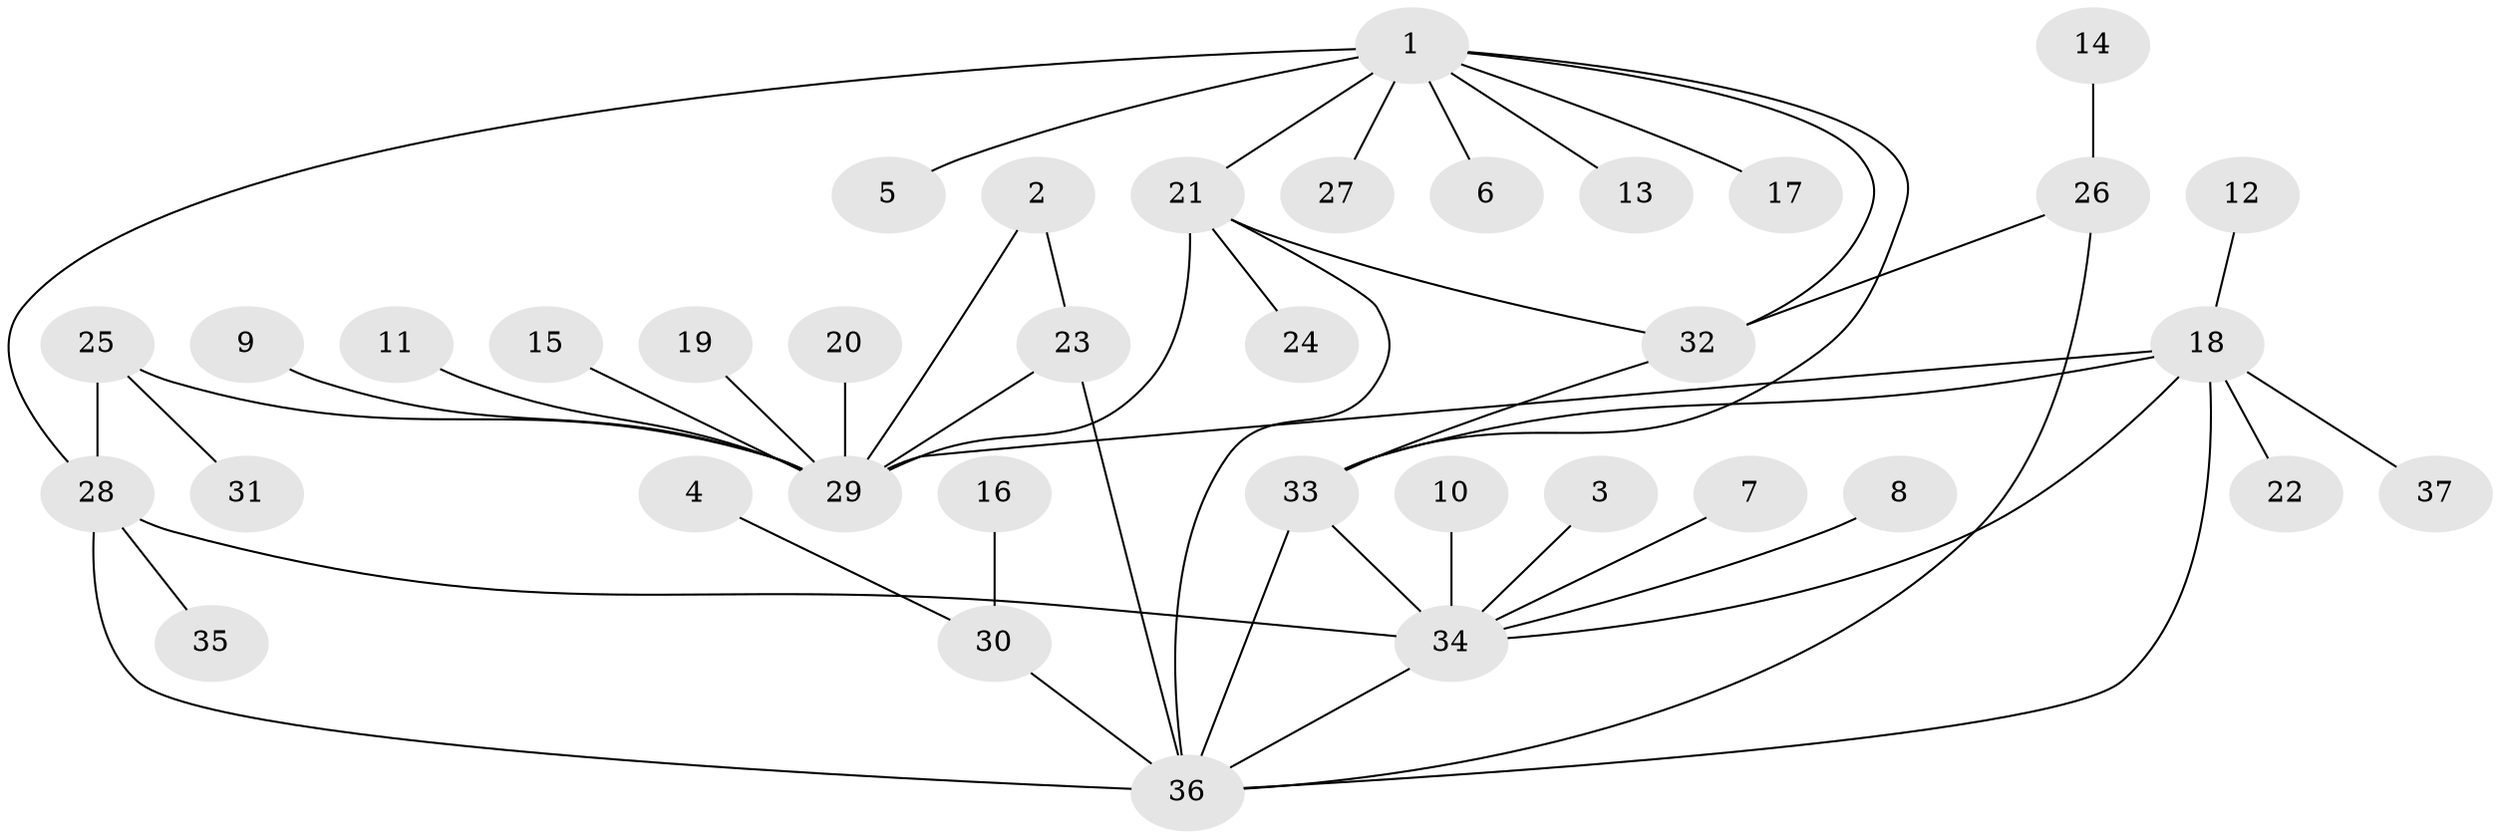 // original degree distribution, {7: 0.028985507246376812, 4: 0.028985507246376812, 8: 0.014492753623188406, 3: 0.08695652173913043, 6: 0.014492753623188406, 9: 0.043478260869565216, 5: 0.043478260869565216, 2: 0.2028985507246377, 14: 0.014492753623188406, 1: 0.5217391304347826}
// Generated by graph-tools (version 1.1) at 2025/26/03/09/25 03:26:45]
// undirected, 37 vertices, 49 edges
graph export_dot {
graph [start="1"]
  node [color=gray90,style=filled];
  1;
  2;
  3;
  4;
  5;
  6;
  7;
  8;
  9;
  10;
  11;
  12;
  13;
  14;
  15;
  16;
  17;
  18;
  19;
  20;
  21;
  22;
  23;
  24;
  25;
  26;
  27;
  28;
  29;
  30;
  31;
  32;
  33;
  34;
  35;
  36;
  37;
  1 -- 5 [weight=1.0];
  1 -- 6 [weight=1.0];
  1 -- 13 [weight=1.0];
  1 -- 17 [weight=1.0];
  1 -- 21 [weight=1.0];
  1 -- 27 [weight=1.0];
  1 -- 28 [weight=2.0];
  1 -- 32 [weight=1.0];
  1 -- 33 [weight=1.0];
  2 -- 23 [weight=1.0];
  2 -- 29 [weight=1.0];
  3 -- 34 [weight=1.0];
  4 -- 30 [weight=1.0];
  7 -- 34 [weight=1.0];
  8 -- 34 [weight=1.0];
  9 -- 29 [weight=1.0];
  10 -- 34 [weight=1.0];
  11 -- 29 [weight=1.0];
  12 -- 18 [weight=1.0];
  14 -- 26 [weight=1.0];
  15 -- 29 [weight=1.0];
  16 -- 30 [weight=1.0];
  18 -- 22 [weight=1.0];
  18 -- 29 [weight=1.0];
  18 -- 33 [weight=1.0];
  18 -- 34 [weight=1.0];
  18 -- 36 [weight=1.0];
  18 -- 37 [weight=1.0];
  19 -- 29 [weight=1.0];
  20 -- 29 [weight=1.0];
  21 -- 24 [weight=1.0];
  21 -- 29 [weight=3.0];
  21 -- 32 [weight=1.0];
  21 -- 36 [weight=1.0];
  23 -- 29 [weight=1.0];
  23 -- 36 [weight=2.0];
  25 -- 28 [weight=1.0];
  25 -- 29 [weight=2.0];
  25 -- 31 [weight=1.0];
  26 -- 32 [weight=1.0];
  26 -- 36 [weight=1.0];
  28 -- 34 [weight=2.0];
  28 -- 35 [weight=1.0];
  28 -- 36 [weight=1.0];
  30 -- 36 [weight=1.0];
  32 -- 33 [weight=1.0];
  33 -- 34 [weight=1.0];
  33 -- 36 [weight=1.0];
  34 -- 36 [weight=1.0];
}
